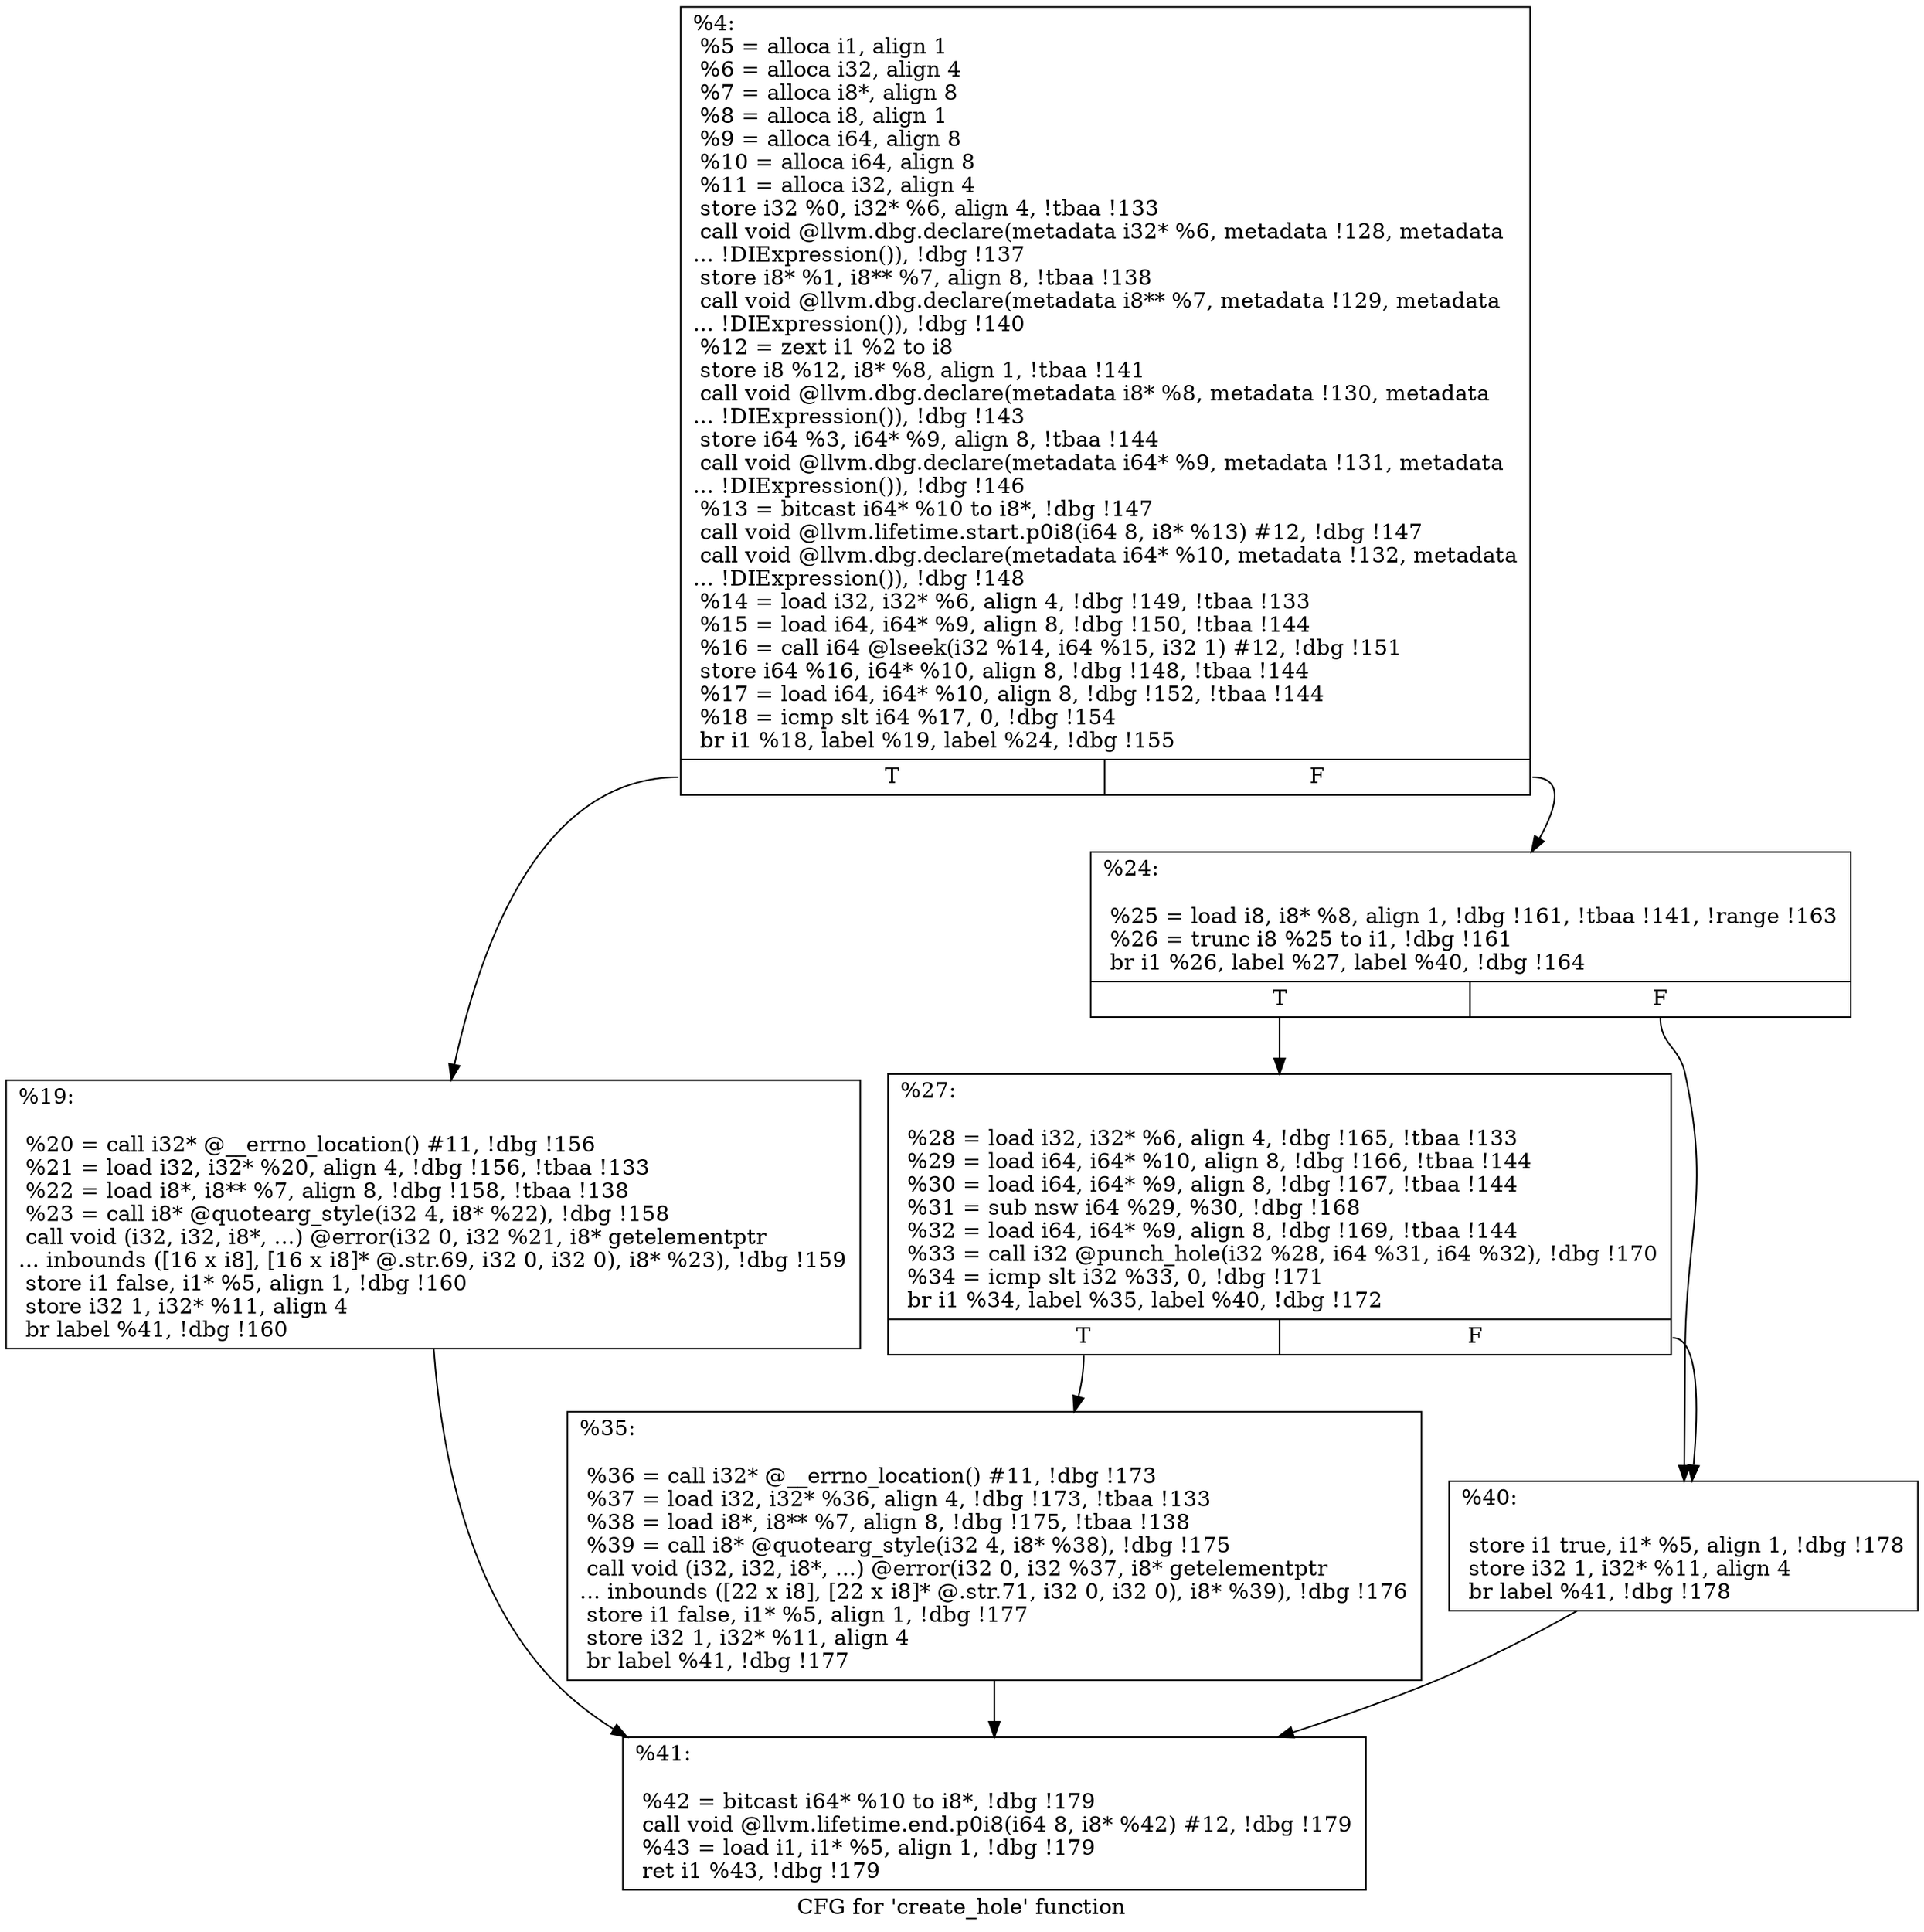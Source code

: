 digraph "CFG for 'create_hole' function" {
	label="CFG for 'create_hole' function";

	Node0x2678550 [shape=record,label="{%4:\l  %5 = alloca i1, align 1\l  %6 = alloca i32, align 4\l  %7 = alloca i8*, align 8\l  %8 = alloca i8, align 1\l  %9 = alloca i64, align 8\l  %10 = alloca i64, align 8\l  %11 = alloca i32, align 4\l  store i32 %0, i32* %6, align 4, !tbaa !133\l  call void @llvm.dbg.declare(metadata i32* %6, metadata !128, metadata\l... !DIExpression()), !dbg !137\l  store i8* %1, i8** %7, align 8, !tbaa !138\l  call void @llvm.dbg.declare(metadata i8** %7, metadata !129, metadata\l... !DIExpression()), !dbg !140\l  %12 = zext i1 %2 to i8\l  store i8 %12, i8* %8, align 1, !tbaa !141\l  call void @llvm.dbg.declare(metadata i8* %8, metadata !130, metadata\l... !DIExpression()), !dbg !143\l  store i64 %3, i64* %9, align 8, !tbaa !144\l  call void @llvm.dbg.declare(metadata i64* %9, metadata !131, metadata\l... !DIExpression()), !dbg !146\l  %13 = bitcast i64* %10 to i8*, !dbg !147\l  call void @llvm.lifetime.start.p0i8(i64 8, i8* %13) #12, !dbg !147\l  call void @llvm.dbg.declare(metadata i64* %10, metadata !132, metadata\l... !DIExpression()), !dbg !148\l  %14 = load i32, i32* %6, align 4, !dbg !149, !tbaa !133\l  %15 = load i64, i64* %9, align 8, !dbg !150, !tbaa !144\l  %16 = call i64 @lseek(i32 %14, i64 %15, i32 1) #12, !dbg !151\l  store i64 %16, i64* %10, align 8, !dbg !148, !tbaa !144\l  %17 = load i64, i64* %10, align 8, !dbg !152, !tbaa !144\l  %18 = icmp slt i64 %17, 0, !dbg !154\l  br i1 %18, label %19, label %24, !dbg !155\l|{<s0>T|<s1>F}}"];
	Node0x2678550:s0 -> Node0x26792a0;
	Node0x2678550:s1 -> Node0x26792f0;
	Node0x26792a0 [shape=record,label="{%19:\l\l  %20 = call i32* @__errno_location() #11, !dbg !156\l  %21 = load i32, i32* %20, align 4, !dbg !156, !tbaa !133\l  %22 = load i8*, i8** %7, align 8, !dbg !158, !tbaa !138\l  %23 = call i8* @quotearg_style(i32 4, i8* %22), !dbg !158\l  call void (i32, i32, i8*, ...) @error(i32 0, i32 %21, i8* getelementptr\l... inbounds ([16 x i8], [16 x i8]* @.str.69, i32 0, i32 0), i8* %23), !dbg !159\l  store i1 false, i1* %5, align 1, !dbg !160\l  store i32 1, i32* %11, align 4\l  br label %41, !dbg !160\l}"];
	Node0x26792a0 -> Node0x2679430;
	Node0x26792f0 [shape=record,label="{%24:\l\l  %25 = load i8, i8* %8, align 1, !dbg !161, !tbaa !141, !range !163\l  %26 = trunc i8 %25 to i1, !dbg !161\l  br i1 %26, label %27, label %40, !dbg !164\l|{<s0>T|<s1>F}}"];
	Node0x26792f0:s0 -> Node0x2679340;
	Node0x26792f0:s1 -> Node0x26793e0;
	Node0x2679340 [shape=record,label="{%27:\l\l  %28 = load i32, i32* %6, align 4, !dbg !165, !tbaa !133\l  %29 = load i64, i64* %10, align 8, !dbg !166, !tbaa !144\l  %30 = load i64, i64* %9, align 8, !dbg !167, !tbaa !144\l  %31 = sub nsw i64 %29, %30, !dbg !168\l  %32 = load i64, i64* %9, align 8, !dbg !169, !tbaa !144\l  %33 = call i32 @punch_hole(i32 %28, i64 %31, i64 %32), !dbg !170\l  %34 = icmp slt i32 %33, 0, !dbg !171\l  br i1 %34, label %35, label %40, !dbg !172\l|{<s0>T|<s1>F}}"];
	Node0x2679340:s0 -> Node0x2679390;
	Node0x2679340:s1 -> Node0x26793e0;
	Node0x2679390 [shape=record,label="{%35:\l\l  %36 = call i32* @__errno_location() #11, !dbg !173\l  %37 = load i32, i32* %36, align 4, !dbg !173, !tbaa !133\l  %38 = load i8*, i8** %7, align 8, !dbg !175, !tbaa !138\l  %39 = call i8* @quotearg_style(i32 4, i8* %38), !dbg !175\l  call void (i32, i32, i8*, ...) @error(i32 0, i32 %37, i8* getelementptr\l... inbounds ([22 x i8], [22 x i8]* @.str.71, i32 0, i32 0), i8* %39), !dbg !176\l  store i1 false, i1* %5, align 1, !dbg !177\l  store i32 1, i32* %11, align 4\l  br label %41, !dbg !177\l}"];
	Node0x2679390 -> Node0x2679430;
	Node0x26793e0 [shape=record,label="{%40:\l\l  store i1 true, i1* %5, align 1, !dbg !178\l  store i32 1, i32* %11, align 4\l  br label %41, !dbg !178\l}"];
	Node0x26793e0 -> Node0x2679430;
	Node0x2679430 [shape=record,label="{%41:\l\l  %42 = bitcast i64* %10 to i8*, !dbg !179\l  call void @llvm.lifetime.end.p0i8(i64 8, i8* %42) #12, !dbg !179\l  %43 = load i1, i1* %5, align 1, !dbg !179\l  ret i1 %43, !dbg !179\l}"];
}
